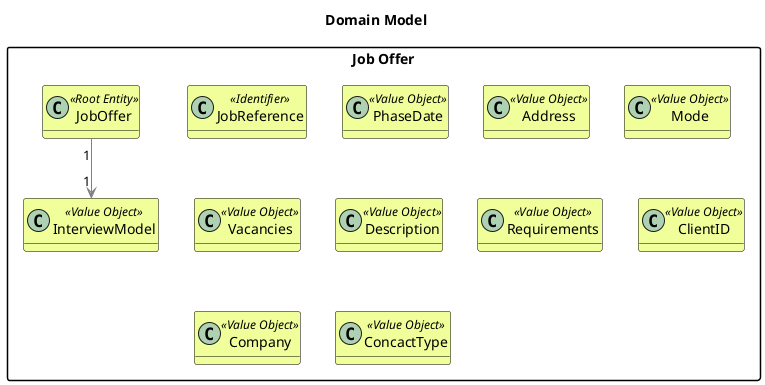 

@startuml

skinparam monochrome false
skinparam packageStyle rectangle
skinparam shadowing false
skinparam linetype polyline

top to bottom direction

skinparam classAttributeIconSize 0

skinparam class {
    LifeLineBorderColor DarkBlue
    LifeLineBackgroundColor APPLICATION
    BackgroundColor #F0FF99
    ArrowColor grey
    BorderColor black
}

skinparam card {
    LifeLineBorderColor Green
    LifeLineBackgroundColor APPLICATION
    BackgroundColor #F0FFDD
    ArrowColor DarkGrey
    BorderColor Black
}


hide methods

title Domain Model



skinparam packageStyle rectangle


package "Job Offer" {

class JobOffer <<Root Entity>>
class JobReference <<Identifier>>
class PhaseDate <<Value Object>>
class Address <<Value Object>>
class Mode <<Value Object>>
class Vacancies <<Value Object>>
class Description <<Value Object>>
class Requirements <<Value Object>>
class InterviewModel <<Value Object>>
class ClientID <<Value Object>>
class Company <<Value Object>>
class ConcactType <<Value Object>>

}

JobOffer "1" --> "1" InterviewModel



}

@enduml